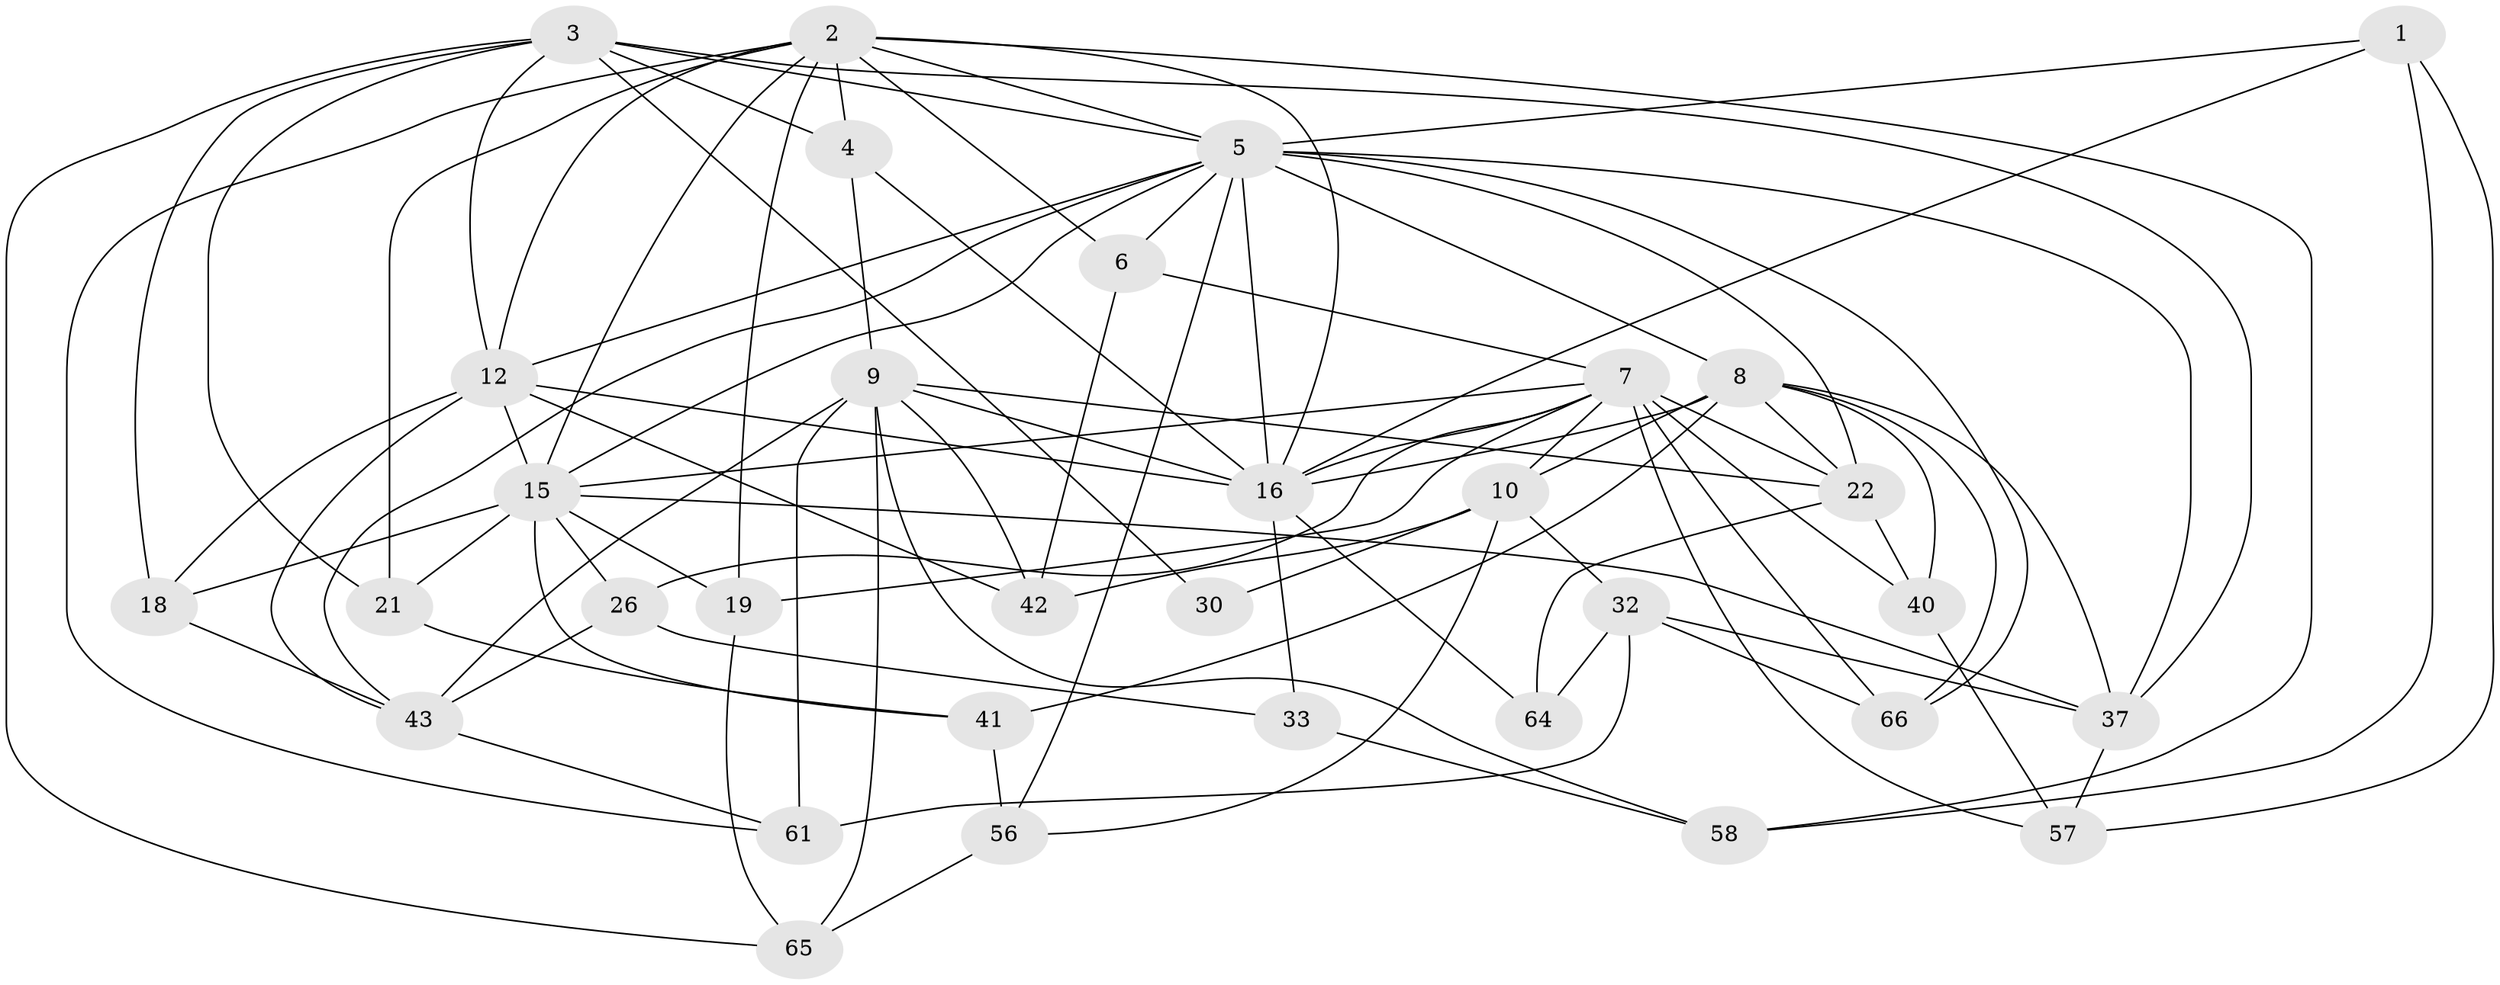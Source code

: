 // original degree distribution, {4: 1.0}
// Generated by graph-tools (version 1.1) at 2025/16/03/09/25 04:16:35]
// undirected, 33 vertices, 93 edges
graph export_dot {
graph [start="1"]
  node [color=gray90,style=filled];
  1;
  2 [super="+11+20"];
  3 [super="+36+24"];
  4;
  5 [super="+50+52"];
  6;
  7 [super="+13"];
  8 [super="+29"];
  9 [super="+38"];
  10 [super="+25+35"];
  12 [super="+48"];
  15 [super="+49+27+23"];
  16 [super="+45+34+17"];
  18;
  19;
  21;
  22 [super="+28"];
  26;
  30;
  32 [super="+46"];
  33;
  37 [super="+39"];
  40;
  41;
  42;
  43 [super="+54"];
  56;
  57;
  58;
  61;
  64;
  65;
  66;
  1 -- 57;
  1 -- 58;
  1 -- 16;
  1 -- 5;
  2 -- 4;
  2 -- 12;
  2 -- 19;
  2 -- 21;
  2 -- 6;
  2 -- 15;
  2 -- 5;
  2 -- 16;
  2 -- 58;
  2 -- 61;
  3 -- 4;
  3 -- 21;
  3 -- 12;
  3 -- 5;
  3 -- 30;
  3 -- 65;
  3 -- 18;
  3 -- 37;
  4 -- 9;
  4 -- 16;
  5 -- 43;
  5 -- 6;
  5 -- 37;
  5 -- 12;
  5 -- 16 [weight=2];
  5 -- 56;
  5 -- 15;
  5 -- 8;
  5 -- 66;
  5 -- 22;
  6 -- 42;
  6 -- 7;
  7 -- 40;
  7 -- 26;
  7 -- 15;
  7 -- 66;
  7 -- 10;
  7 -- 19;
  7 -- 22;
  7 -- 57;
  7 -- 16;
  8 -- 66;
  8 -- 41;
  8 -- 37;
  8 -- 40;
  8 -- 10;
  8 -- 22;
  8 -- 16;
  9 -- 42;
  9 -- 65;
  9 -- 22;
  9 -- 58;
  9 -- 43;
  9 -- 61;
  9 -- 16;
  10 -- 56;
  10 -- 30 [weight=3];
  10 -- 42;
  10 -- 32;
  12 -- 16;
  12 -- 42;
  12 -- 18;
  12 -- 43;
  12 -- 15;
  15 -- 37;
  15 -- 41;
  15 -- 26;
  15 -- 18;
  15 -- 21;
  15 -- 19;
  16 -- 33 [weight=2];
  16 -- 64;
  18 -- 43;
  19 -- 65;
  21 -- 41;
  22 -- 40;
  22 -- 64;
  26 -- 43;
  26 -- 33;
  32 -- 64 [weight=2];
  32 -- 37;
  32 -- 66;
  32 -- 61;
  33 -- 58;
  37 -- 57;
  40 -- 57;
  41 -- 56;
  43 -- 61;
  56 -- 65;
}
